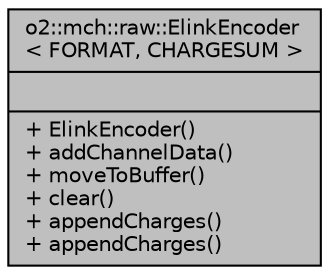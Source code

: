 digraph "o2::mch::raw::ElinkEncoder&lt; FORMAT, CHARGESUM &gt;"
{
 // INTERACTIVE_SVG=YES
  bgcolor="transparent";
  edge [fontname="Helvetica",fontsize="10",labelfontname="Helvetica",labelfontsize="10"];
  node [fontname="Helvetica",fontsize="10",shape=record];
  Node1 [label="{o2::mch::raw::ElinkEncoder\l\< FORMAT, CHARGESUM \>\n||+ ElinkEncoder()\l+ addChannelData()\l+ moveToBuffer()\l+ clear()\l+ appendCharges()\l+ appendCharges()\l}",height=0.2,width=0.4,color="black", fillcolor="grey75", style="filled", fontcolor="black"];
}
